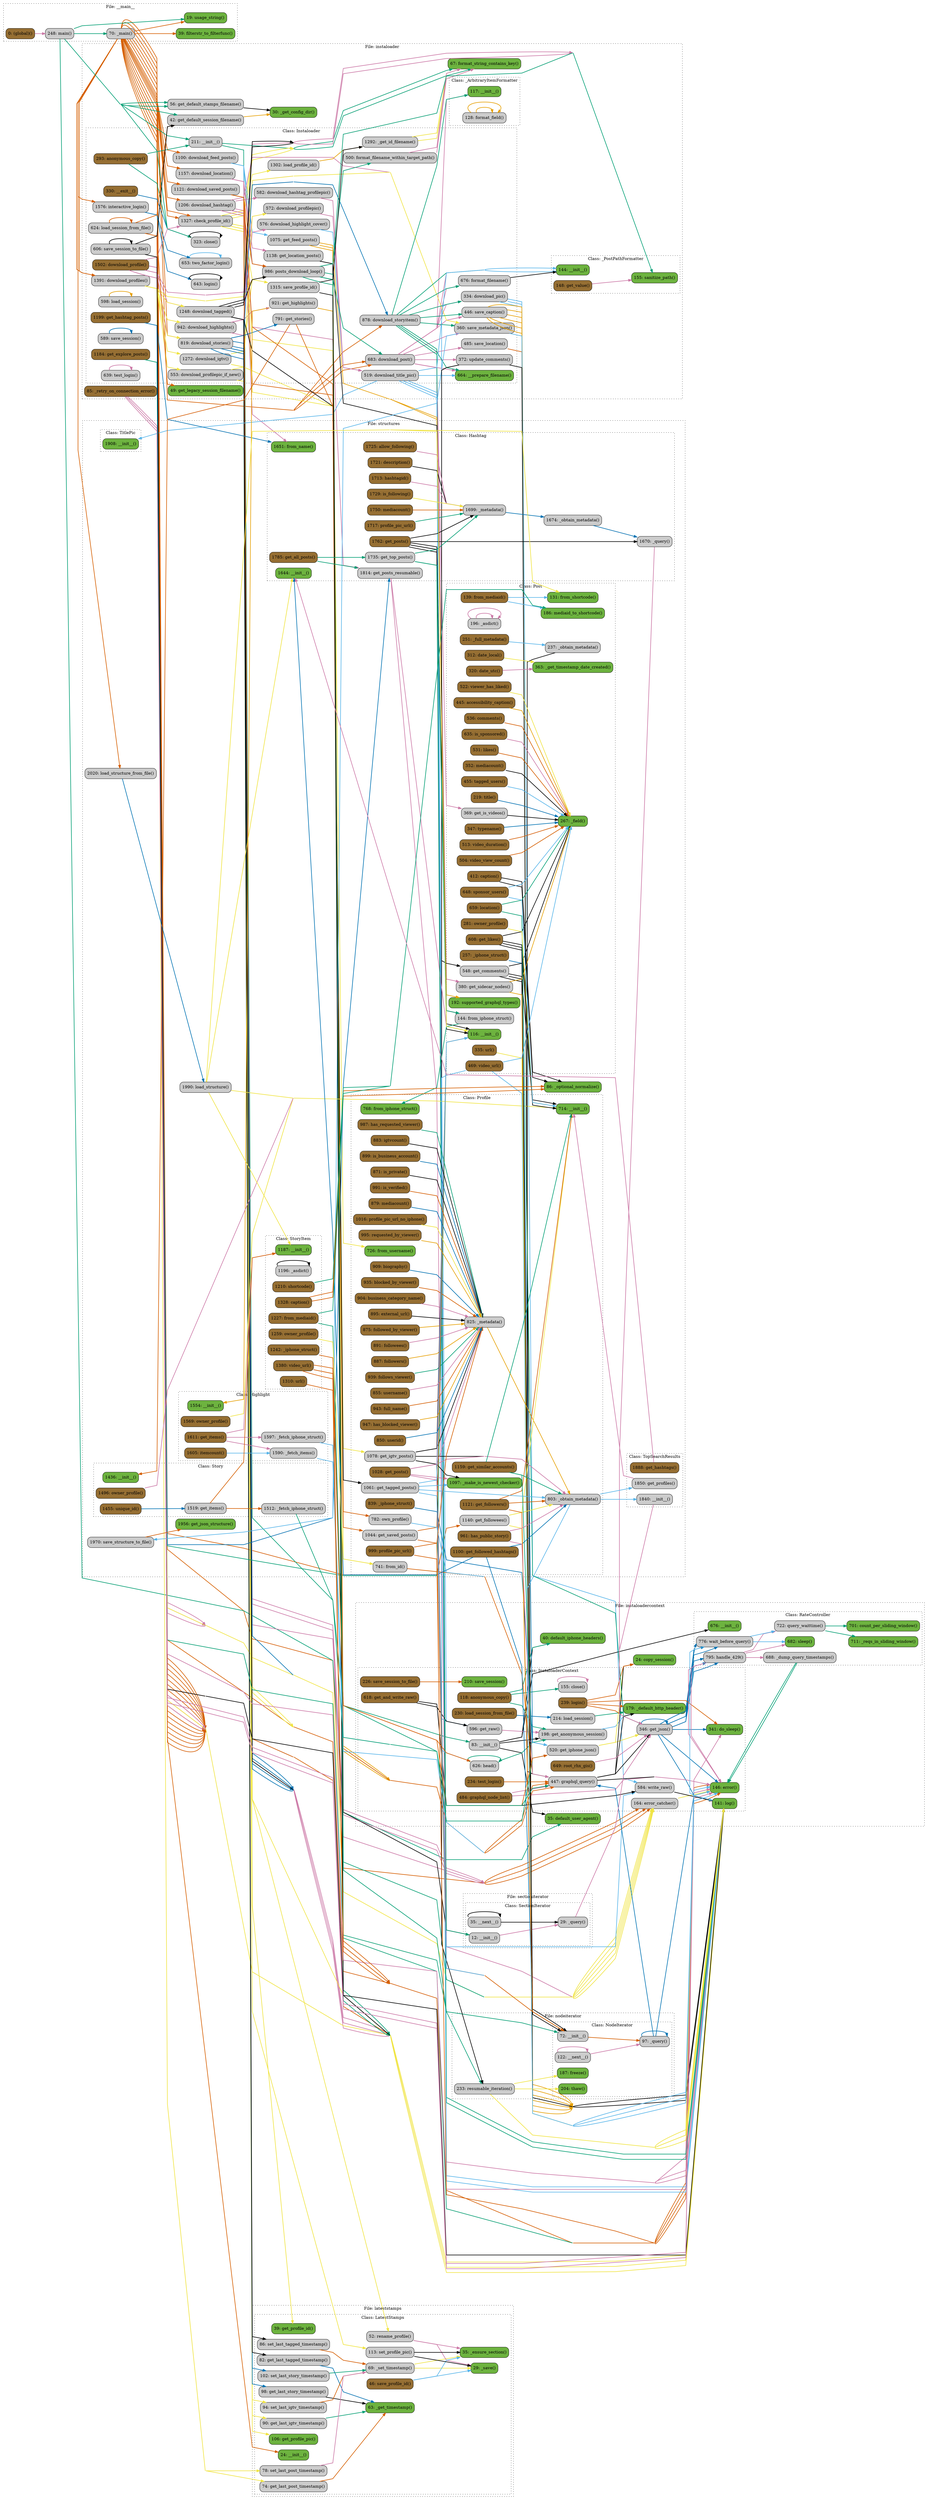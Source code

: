 digraph G {
concentrate=true;
splines="polyline";
rankdir="LR";
node_d231a4bf [label="0: (global)()" name="__main__::(global)" shape="rect" style="rounded,filled" fillcolor="#966F33" ];
node_03439aae [label="70: _main()" name="__main__::_main" shape="rect" style="rounded,filled" fillcolor="#cccccc" ];
node_cb2e2195 [label="39: filterstr_to_filterfunc()" name="__main__::filterstr_to_filterfunc" shape="rect" style="rounded,filled" fillcolor="#6db33f" ];
node_b3565cab [label="248: main()" name="__main__::main" shape="rect" style="rounded,filled" fillcolor="#cccccc" ];
node_43f83e77 [label="19: usage_string()" name="__main__::usage_string" shape="rect" style="rounded,filled" fillcolor="#6db33f" ];
node_db284d35 [label="330: __exit__()" name="instaloader::Instaloader.__exit__" shape="rect" style="rounded,filled" fillcolor="#966F33" ];
node_4d9da7fb [label="211: __init__()" name="instaloader::Instaloader.__init__" shape="rect" style="rounded,filled" fillcolor="#cccccc" ];
node_487eb35d [label="664: __prepare_filename()" name="instaloader::Instaloader.__prepare_filename" shape="rect" style="rounded,filled" fillcolor="#6db33f" ];
node_a1fb3ec4 [label="1292: _get_id_filename()" name="instaloader::Instaloader._get_id_filename" shape="rect" style="rounded,filled" fillcolor="#cccccc" ];
node_c987d44b [label="293: anonymous_copy()" name="instaloader::Instaloader.anonymous_copy" shape="rect" style="rounded,filled" fillcolor="#966F33" ];
node_e17f99ac [label="1327: check_profile_id()" name="instaloader::Instaloader.check_profile_id" shape="rect" style="rounded,filled" fillcolor="#cccccc" ];
node_b45b16f0 [label="323: close()" name="instaloader::Instaloader.close" shape="rect" style="rounded,filled" fillcolor="#cccccc" ];
node_2a3051c2 [label="1100: download_feed_posts()" name="instaloader::Instaloader.download_feed_posts" shape="rect" style="rounded,filled" fillcolor="#cccccc" ];
node_43903cef [label="1206: download_hashtag()" name="instaloader::Instaloader.download_hashtag" shape="rect" style="rounded,filled" fillcolor="#cccccc" ];
node_8d0d08ef [label="582: download_hashtag_profilepic()" name="instaloader::Instaloader.download_hashtag_profilepic" shape="rect" style="rounded,filled" fillcolor="#cccccc" ];
node_2c9656ca [label="576: download_highlight_cover()" name="instaloader::Instaloader.download_highlight_cover" shape="rect" style="rounded,filled" fillcolor="#cccccc" ];
node_f9749a97 [label="942: download_highlights()" name="instaloader::Instaloader.download_highlights" shape="rect" style="rounded,filled" fillcolor="#cccccc" ];
node_0741cfdc [label="1272: download_igtv()" name="instaloader::Instaloader.download_igtv" shape="rect" style="rounded,filled" fillcolor="#cccccc" ];
node_e6d069af [label="1157: download_location()" name="instaloader::Instaloader.download_location" shape="rect" style="rounded,filled" fillcolor="#cccccc" ];
node_429473c2 [label="334: download_pic()" name="instaloader::Instaloader.download_pic" shape="rect" style="rounded,filled" fillcolor="#cccccc" ];
node_4b720bc7 [label="683: download_post()" name="instaloader::Instaloader.download_post" shape="rect" style="rounded,filled" fillcolor="#cccccc" ];
node_b8da296f [label="1502: download_profile()" name="instaloader::Instaloader.download_profile" shape="rect" style="rounded,filled" fillcolor="#966F33" ];
node_4e429b77 [label="572: download_profilepic()" name="instaloader::Instaloader.download_profilepic" shape="rect" style="rounded,filled" fillcolor="#cccccc" ];
node_0b45fca4 [label="553: download_profilepic_if_new()" name="instaloader::Instaloader.download_profilepic_if_new" shape="rect" style="rounded,filled" fillcolor="#cccccc" ];
node_3f07a0e4 [label="1391: download_profiles()" name="instaloader::Instaloader.download_profiles" shape="rect" style="rounded,filled" fillcolor="#cccccc" ];
node_98da3ebe [label="1121: download_saved_posts()" name="instaloader::Instaloader.download_saved_posts" shape="rect" style="rounded,filled" fillcolor="#cccccc" ];
node_c5d136dd [label="819: download_stories()" name="instaloader::Instaloader.download_stories" shape="rect" style="rounded,filled" fillcolor="#cccccc" ];
node_a11ec25b [label="878: download_storyitem()" name="instaloader::Instaloader.download_storyitem" shape="rect" style="rounded,filled" fillcolor="#cccccc" ];
node_495c2410 [label="1248: download_tagged()" name="instaloader::Instaloader.download_tagged" shape="rect" style="rounded,filled" fillcolor="#cccccc" ];
node_da6a144a [label="519: download_title_pic()" name="instaloader::Instaloader.download_title_pic" shape="rect" style="rounded,filled" fillcolor="#cccccc" ];
node_0c6dca38 [label="676: format_filename()" name="instaloader::Instaloader.format_filename" shape="rect" style="rounded,filled" fillcolor="#cccccc" ];
node_e5346aa7 [label="500: format_filename_within_target_path()" name="instaloader::Instaloader.format_filename_within_target_path" shape="rect" style="rounded,filled" fillcolor="#cccccc" ];
node_600d1f13 [label="1184: get_explore_posts()" name="instaloader::Instaloader.get_explore_posts" shape="rect" style="rounded,filled" fillcolor="#966F33" ];
node_e70dce81 [label="1075: get_feed_posts()" name="instaloader::Instaloader.get_feed_posts" shape="rect" style="rounded,filled" fillcolor="#cccccc" ];
node_aa61d54d [label="1199: get_hashtag_posts()" name="instaloader::Instaloader.get_hashtag_posts" shape="rect" style="rounded,filled" fillcolor="#966F33" ];
node_877eead1 [label="921: get_highlights()" name="instaloader::Instaloader.get_highlights" shape="rect" style="rounded,filled" fillcolor="#cccccc" ];
node_22cb5ca8 [label="1138: get_location_posts()" name="instaloader::Instaloader.get_location_posts" shape="rect" style="rounded,filled" fillcolor="#cccccc" ];
node_68c286d6 [label="791: get_stories()" name="instaloader::Instaloader.get_stories" shape="rect" style="rounded,filled" fillcolor="#cccccc" ];
node_05c3f2f5 [label="1576: interactive_login()" name="instaloader::Instaloader.interactive_login" shape="rect" style="rounded,filled" fillcolor="#cccccc" ];
node_fd97f1c1 [label="1302: load_profile_id()" name="instaloader::Instaloader.load_profile_id" shape="rect" style="rounded,filled" fillcolor="#cccccc" ];
node_bf91adc9 [label="598: load_session()" name="instaloader::Instaloader.load_session" shape="rect" style="rounded,filled" fillcolor="#cccccc" ];
node_d161c07e [label="624: load_session_from_file()" name="instaloader::Instaloader.load_session_from_file" shape="rect" style="rounded,filled" fillcolor="#cccccc" ];
node_f44fa090 [label="643: login()" name="instaloader::Instaloader.login" shape="rect" style="rounded,filled" fillcolor="#cccccc" ];
node_62c6fb2b [label="986: posts_download_loop()" name="instaloader::Instaloader.posts_download_loop" shape="rect" style="rounded,filled" fillcolor="#cccccc" ];
node_20542f41 [label="446: save_caption()" name="instaloader::Instaloader.save_caption" shape="rect" style="rounded,filled" fillcolor="#cccccc" ];
node_1155610e [label="485: save_location()" name="instaloader::Instaloader.save_location" shape="rect" style="rounded,filled" fillcolor="#cccccc" ];
node_9ab7bc02 [label="360: save_metadata_json()" name="instaloader::Instaloader.save_metadata_json" shape="rect" style="rounded,filled" fillcolor="#cccccc" ];
node_d33b5190 [label="1315: save_profile_id()" name="instaloader::Instaloader.save_profile_id" shape="rect" style="rounded,filled" fillcolor="#cccccc" ];
node_f477a1bd [label="589: save_session()" name="instaloader::Instaloader.save_session" shape="rect" style="rounded,filled" fillcolor="#cccccc" ];
node_76de2d70 [label="606: save_session_to_file()" name="instaloader::Instaloader.save_session_to_file" shape="rect" style="rounded,filled" fillcolor="#cccccc" ];
node_fae8668f [label="639: test_login()" name="instaloader::Instaloader.test_login" shape="rect" style="rounded,filled" fillcolor="#cccccc" ];
node_06098c42 [label="653: two_factor_login()" name="instaloader::Instaloader.two_factor_login" shape="rect" style="rounded,filled" fillcolor="#cccccc" ];
node_51ccb120 [label="372: update_comments()" name="instaloader::Instaloader.update_comments" shape="rect" style="rounded,filled" fillcolor="#cccccc" ];
node_0ce7daa4 [label="117: __init__()" name="instaloader::_ArbitraryItemFormatter.__init__" shape="rect" style="rounded,filled" fillcolor="#6db33f" ];
node_d4b936a9 [label="128: format_field()" name="instaloader::_ArbitraryItemFormatter.format_field" shape="rect" style="rounded,filled" fillcolor="#cccccc" ];
node_d8de356f [label="144: __init__()" name="instaloader::_PostPathFormatter.__init__" shape="rect" style="rounded,filled" fillcolor="#6db33f" ];
node_e65d5cff [label="148: get_value()" name="instaloader::_PostPathFormatter.get_value" shape="rect" style="rounded,filled" fillcolor="#966F33" ];
node_912a5bfb [label="155: sanitize_path()" name="instaloader::_PostPathFormatter.sanitize_path" shape="rect" style="rounded,filled" fillcolor="#6db33f" ];
node_d20e0f83 [label="30: _get_config_dir()" name="instaloader::_get_config_dir" shape="rect" style="rounded,filled" fillcolor="#6db33f" ];
node_973a2557 [label="85: _retry_on_connection_error()" name="instaloader::_retry_on_connection_error" shape="rect" style="rounded,filled" fillcolor="#966F33" ];
node_1c91792d [label="67: format_string_contains_key()" name="instaloader::format_string_contains_key" shape="rect" style="rounded,filled" fillcolor="#6db33f" ];
node_ee8556d1 [label="42: get_default_session_filename()" name="instaloader::get_default_session_filename" shape="rect" style="rounded,filled" fillcolor="#cccccc" ];
node_fb7bf3d0 [label="56: get_default_stamps_filename()" name="instaloader::get_default_stamps_filename" shape="rect" style="rounded,filled" fillcolor="#cccccc" ];
node_618e5e01 [label="49: get_legacy_session_filename()" name="instaloader::get_legacy_session_filename" shape="rect" style="rounded,filled" fillcolor="#6db33f" ];
node_5aad0fc0 [label="83: __init__()" name="instaloadercontext::InstaloaderContext.__init__" shape="rect" style="rounded,filled" fillcolor="#cccccc" ];
node_9a25ce64 [label="179: _default_http_header()" name="instaloadercontext::InstaloaderContext._default_http_header" shape="rect" style="rounded,filled" fillcolor="#6db33f" ];
node_c23dcd03 [label="118: anonymous_copy()" name="instaloadercontext::InstaloaderContext.anonymous_copy" shape="rect" style="rounded,filled" fillcolor="#966F33" ];
node_dc59766f [label="155: close()" name="instaloadercontext::InstaloaderContext.close" shape="rect" style="rounded,filled" fillcolor="#cccccc" ];
node_14c758ba [label="341: do_sleep()" name="instaloadercontext::InstaloaderContext.do_sleep" shape="rect" style="rounded,filled" fillcolor="#6db33f" ];
node_446c5ac4 [label="146: error()" name="instaloadercontext::InstaloaderContext.error" shape="rect" style="rounded,filled" fillcolor="#6db33f" ];
node_e5e47efc [label="164: error_catcher()" name="instaloadercontext::InstaloaderContext.error_catcher" shape="rect" style="rounded,filled" fillcolor="#cccccc" ];
node_9175aca8 [label="618: get_and_write_raw()" name="instaloadercontext::InstaloaderContext.get_and_write_raw" shape="rect" style="rounded,filled" fillcolor="#966F33" ];
node_1ebd3b1a [label="198: get_anonymous_session()" name="instaloadercontext::InstaloaderContext.get_anonymous_session" shape="rect" style="rounded,filled" fillcolor="#cccccc" ];
node_162989b4 [label="520: get_iphone_json()" name="instaloadercontext::InstaloaderContext.get_iphone_json" shape="rect" style="rounded,filled" fillcolor="#cccccc" ];
node_aa2c495d [label="346: get_json()" name="instaloadercontext::InstaloaderContext.get_json" shape="rect" style="rounded,filled" fillcolor="#cccccc" ];
node_003319c7 [label="596: get_raw()" name="instaloadercontext::InstaloaderContext.get_raw" shape="rect" style="rounded,filled" fillcolor="#cccccc" ];
node_607aa53f [label="484: graphql_node_list()" name="instaloadercontext::InstaloaderContext.graphql_node_list" shape="rect" style="rounded,filled" fillcolor="#966F33" ];
node_1c1071f0 [label="447: graphql_query()" name="instaloadercontext::InstaloaderContext.graphql_query" shape="rect" style="rounded,filled" fillcolor="#cccccc" ];
node_2f6a930b [label="626: head()" name="instaloadercontext::InstaloaderContext.head" shape="rect" style="rounded,filled" fillcolor="#cccccc" ];
node_f08aabcb [label="214: load_session()" name="instaloadercontext::InstaloaderContext.load_session" shape="rect" style="rounded,filled" fillcolor="#cccccc" ];
node_72146035 [label="230: load_session_from_file()" name="instaloadercontext::InstaloaderContext.load_session_from_file" shape="rect" style="rounded,filled" fillcolor="#966F33" ];
node_51302518 [label="141: log()" name="instaloadercontext::InstaloaderContext.log" shape="rect" style="rounded,filled" fillcolor="#6db33f" ];
node_2ba98326 [label="239: login()" name="instaloadercontext::InstaloaderContext.login" shape="rect" style="rounded,filled" fillcolor="#966F33" ];
node_a5fc5007 [label="649: root_rhx_gis()" name="instaloadercontext::InstaloaderContext.root_rhx_gis" shape="rect" style="rounded,filled" fillcolor="#966F33" ];
node_36522ff3 [label="210: save_session()" name="instaloadercontext::InstaloaderContext.save_session" shape="rect" style="rounded,filled" fillcolor="#6db33f" ];
node_6480b556 [label="226: save_session_to_file()" name="instaloadercontext::InstaloaderContext.save_session_to_file" shape="rect" style="rounded,filled" fillcolor="#966F33" ];
node_2bdc231e [label="234: test_login()" name="instaloadercontext::InstaloaderContext.test_login" shape="rect" style="rounded,filled" fillcolor="#966F33" ];
node_f42094c0 [label="584: write_raw()" name="instaloadercontext::InstaloaderContext.write_raw" shape="rect" style="rounded,filled" fillcolor="#cccccc" ];
node_0bd0861a [label="676: __init__()" name="instaloadercontext::RateController.__init__" shape="rect" style="rounded,filled" fillcolor="#6db33f" ];
node_12cff96b [label="688: _dump_query_timestamps()" name="instaloadercontext::RateController._dump_query_timestamps" shape="rect" style="rounded,filled" fillcolor="#cccccc" ];
node_80ddc9b0 [label="711: _reqs_in_sliding_window()" name="instaloadercontext::RateController._reqs_in_sliding_window" shape="rect" style="rounded,filled" fillcolor="#6db33f" ];
node_4e634090 [label="701: count_per_sliding_window()" name="instaloadercontext::RateController.count_per_sliding_window" shape="rect" style="rounded,filled" fillcolor="#6db33f" ];
node_062c18cf [label="795: handle_429()" name="instaloadercontext::RateController.handle_429" shape="rect" style="rounded,filled" fillcolor="#cccccc" ];
node_fe5dfe1b [label="722: query_waittime()" name="instaloadercontext::RateController.query_waittime" shape="rect" style="rounded,filled" fillcolor="#cccccc" ];
node_ca54eb96 [label="682: sleep()" name="instaloadercontext::RateController.sleep" shape="rect" style="rounded,filled" fillcolor="#6db33f" ];
node_4cf8fd4a [label="776: wait_before_query()" name="instaloadercontext::RateController.wait_before_query" shape="rect" style="rounded,filled" fillcolor="#cccccc" ];
node_61326da7 [label="24: copy_session()" name="instaloadercontext::copy_session" shape="rect" style="rounded,filled" fillcolor="#6db33f" ];
node_024f0db0 [label="40: default_iphone_headers()" name="instaloadercontext::default_iphone_headers" shape="rect" style="rounded,filled" fillcolor="#6db33f" ];
node_c584017d [label="35: default_user_agent()" name="instaloadercontext::default_user_agent" shape="rect" style="rounded,filled" fillcolor="#6db33f" ];
node_fe65fdaf [label="24: __init__()" name="lateststamps::LatestStamps.__init__" shape="rect" style="rounded,filled" fillcolor="#6db33f" ];
node_e249de28 [label="35: _ensure_section()" name="lateststamps::LatestStamps._ensure_section" shape="rect" style="rounded,filled" fillcolor="#6db33f" ];
node_352dbd7f [label="63: _get_timestamp()" name="lateststamps::LatestStamps._get_timestamp" shape="rect" style="rounded,filled" fillcolor="#6db33f" ];
node_d677638e [label="29: _save()" name="lateststamps::LatestStamps._save" shape="rect" style="rounded,filled" fillcolor="#6db33f" ];
node_a159c6c4 [label="69: _set_timestamp()" name="lateststamps::LatestStamps._set_timestamp" shape="rect" style="rounded,filled" fillcolor="#cccccc" ];
node_6e190013 [label="90: get_last_igtv_timestamp()" name="lateststamps::LatestStamps.get_last_igtv_timestamp" shape="rect" style="rounded,filled" fillcolor="#cccccc" ];
node_1f52f586 [label="74: get_last_post_timestamp()" name="lateststamps::LatestStamps.get_last_post_timestamp" shape="rect" style="rounded,filled" fillcolor="#cccccc" ];
node_351731f8 [label="98: get_last_story_timestamp()" name="lateststamps::LatestStamps.get_last_story_timestamp" shape="rect" style="rounded,filled" fillcolor="#cccccc" ];
node_0616673d [label="82: get_last_tagged_timestamp()" name="lateststamps::LatestStamps.get_last_tagged_timestamp" shape="rect" style="rounded,filled" fillcolor="#cccccc" ];
node_1140a8aa [label="39: get_profile_id()" name="lateststamps::LatestStamps.get_profile_id" shape="rect" style="rounded,filled" fillcolor="#6db33f" ];
node_c01b7964 [label="106: get_profile_pic()" name="lateststamps::LatestStamps.get_profile_pic" shape="rect" style="rounded,filled" fillcolor="#6db33f" ];
node_1da6d337 [label="52: rename_profile()" name="lateststamps::LatestStamps.rename_profile" shape="rect" style="rounded,filled" fillcolor="#cccccc" ];
node_2db20ed2 [label="46: save_profile_id()" name="lateststamps::LatestStamps.save_profile_id" shape="rect" style="rounded,filled" fillcolor="#966F33" ];
node_6de34bbe [label="94: set_last_igtv_timestamp()" name="lateststamps::LatestStamps.set_last_igtv_timestamp" shape="rect" style="rounded,filled" fillcolor="#cccccc" ];
node_9bb0cbff [label="78: set_last_post_timestamp()" name="lateststamps::LatestStamps.set_last_post_timestamp" shape="rect" style="rounded,filled" fillcolor="#cccccc" ];
node_eed8f38b [label="102: set_last_story_timestamp()" name="lateststamps::LatestStamps.set_last_story_timestamp" shape="rect" style="rounded,filled" fillcolor="#cccccc" ];
node_15a9f466 [label="86: set_last_tagged_timestamp()" name="lateststamps::LatestStamps.set_last_tagged_timestamp" shape="rect" style="rounded,filled" fillcolor="#cccccc" ];
node_890beda0 [label="113: set_profile_pic()" name="lateststamps::LatestStamps.set_profile_pic" shape="rect" style="rounded,filled" fillcolor="#cccccc" ];
node_170de91e [label="72: __init__()" name="nodeiterator::NodeIterator.__init__" shape="rect" style="rounded,filled" fillcolor="#cccccc" ];
node_48b98e7f [label="122: __next__()" name="nodeiterator::NodeIterator.__next__" shape="rect" style="rounded,filled" fillcolor="#cccccc" ];
node_340a640d [label="97: _query()" name="nodeiterator::NodeIterator._query" shape="rect" style="rounded,filled" fillcolor="#cccccc" ];
node_0cb8d377 [label="187: freeze()" name="nodeiterator::NodeIterator.freeze" shape="rect" style="rounded,filled" fillcolor="#6db33f" ];
node_2f88c809 [label="204: thaw()" name="nodeiterator::NodeIterator.thaw" shape="rect" style="rounded,filled" fillcolor="#6db33f" ];
node_1db3a7d4 [label="233: resumable_iteration()" name="nodeiterator::resumable_iteration" shape="rect" style="rounded,filled" fillcolor="#cccccc" ];
node_fcfc3b8f [label="12: __init__()" name="sectioniterator::SectionIterator.__init__" shape="rect" style="rounded,filled" fillcolor="#cccccc" ];
node_4469e6b8 [label="35: __next__()" name="sectioniterator::SectionIterator.__next__" shape="rect" style="rounded,filled" fillcolor="#cccccc" ];
node_58d227df [label="29: _query()" name="sectioniterator::SectionIterator._query" shape="rect" style="rounded,filled" fillcolor="#cccccc" ];
node_b9e3d3fc [label="1644: __init__()" name="structures::Hashtag.__init__" shape="rect" style="rounded,filled" fillcolor="#6db33f" ];
node_bda33b75 [label="1699: _metadata()" name="structures::Hashtag._metadata" shape="rect" style="rounded,filled" fillcolor="#cccccc" ];
node_702728e5 [label="1674: _obtain_metadata()" name="structures::Hashtag._obtain_metadata" shape="rect" style="rounded,filled" fillcolor="#cccccc" ];
node_327a28d7 [label="1670: _query()" name="structures::Hashtag._query" shape="rect" style="rounded,filled" fillcolor="#cccccc" ];
node_16785957 [label="1725: allow_following()" name="structures::Hashtag.allow_following" shape="rect" style="rounded,filled" fillcolor="#966F33" ];
node_9c071008 [label="1721: description()" name="structures::Hashtag.description" shape="rect" style="rounded,filled" fillcolor="#966F33" ];
node_39beaec6 [label="1651: from_name()" name="structures::Hashtag.from_name" shape="rect" style="rounded,filled" fillcolor="#6db33f" ];
node_f8d178e3 [label="1785: get_all_posts()" name="structures::Hashtag.get_all_posts" shape="rect" style="rounded,filled" fillcolor="#966F33" ];
node_0aa16298 [label="1762: get_posts()" name="structures::Hashtag.get_posts" shape="rect" style="rounded,filled" fillcolor="#966F33" ];
node_3c74a827 [label="1814: get_posts_resumable()" name="structures::Hashtag.get_posts_resumable" shape="rect" style="rounded,filled" fillcolor="#cccccc" ];
node_8886b493 [label="1735: get_top_posts()" name="structures::Hashtag.get_top_posts" shape="rect" style="rounded,filled" fillcolor="#cccccc" ];
node_519703df [label="1713: hashtagid()" name="structures::Hashtag.hashtagid" shape="rect" style="rounded,filled" fillcolor="#966F33" ];
node_5716cf54 [label="1729: is_following()" name="structures::Hashtag.is_following" shape="rect" style="rounded,filled" fillcolor="#966F33" ];
node_58a22bae [label="1750: mediacount()" name="structures::Hashtag.mediacount" shape="rect" style="rounded,filled" fillcolor="#966F33" ];
node_e78d38db [label="1717: profile_pic_url()" name="structures::Hashtag.profile_pic_url" shape="rect" style="rounded,filled" fillcolor="#966F33" ];
node_ff835168 [label="1554: __init__()" name="structures::Highlight.__init__" shape="rect" style="rounded,filled" fillcolor="#6db33f" ];
node_5c7f2e9a [label="1597: _fetch_iphone_struct()" name="structures::Highlight._fetch_iphone_struct" shape="rect" style="rounded,filled" fillcolor="#cccccc" ];
node_e006d952 [label="1590: _fetch_items()" name="structures::Highlight._fetch_items" shape="rect" style="rounded,filled" fillcolor="#cccccc" ];
node_565ddd17 [label="1611: get_items()" name="structures::Highlight.get_items" shape="rect" style="rounded,filled" fillcolor="#966F33" ];
node_294b2c62 [label="1605: itemcount()" name="structures::Highlight.itemcount" shape="rect" style="rounded,filled" fillcolor="#966F33" ];
node_49263214 [label="1569: owner_profile()" name="structures::Highlight.owner_profile" shape="rect" style="rounded,filled" fillcolor="#966F33" ];
node_8dc93724 [label="116: __init__()" name="structures::Post.__init__" shape="rect" style="rounded,filled" fillcolor="#6db33f" ];
node_8e68317f [label="196: _asdict()" name="structures::Post._asdict" shape="rect" style="rounded,filled" fillcolor="#cccccc" ];
node_6aa28176 [label="267: _field()" name="structures::Post._field" shape="rect" style="rounded,filled" fillcolor="#6db33f" ];
node_1d2f4a32 [label="251: _full_metadata()" name="structures::Post._full_metadata" shape="rect" style="rounded,filled" fillcolor="#966F33" ];
node_ad98293c [label="363: _get_timestamp_date_created()" name="structures::Post._get_timestamp_date_created" shape="rect" style="rounded,filled" fillcolor="#6db33f" ];
node_86cd8ba5 [label="257: _iphone_struct()" name="structures::Post._iphone_struct" shape="rect" style="rounded,filled" fillcolor="#966F33" ];
node_082782c0 [label="237: _obtain_metadata()" name="structures::Post._obtain_metadata" shape="rect" style="rounded,filled" fillcolor="#cccccc" ];
node_55412bf9 [label="445: accessibility_caption()" name="structures::Post.accessibility_caption" shape="rect" style="rounded,filled" fillcolor="#966F33" ];
node_acf55110 [label="412: caption()" name="structures::Post.caption" shape="rect" style="rounded,filled" fillcolor="#966F33" ];
node_5b17edde [label="536: comments()" name="structures::Post.comments" shape="rect" style="rounded,filled" fillcolor="#966F33" ];
node_86e9fe14 [label="312: date_local()" name="structures::Post.date_local" shape="rect" style="rounded,filled" fillcolor="#966F33" ];
node_2861182f [label="320: date_utc()" name="structures::Post.date_utc" shape="rect" style="rounded,filled" fillcolor="#966F33" ];
node_514cc483 [label="144: from_iphone_struct()" name="structures::Post.from_iphone_struct" shape="rect" style="rounded,filled" fillcolor="#cccccc" ];
node_8ea69b72 [label="139: from_mediaid()" name="structures::Post.from_mediaid" shape="rect" style="rounded,filled" fillcolor="#966F33" ];
node_edfb713c [label="131: from_shortcode()" name="structures::Post.from_shortcode" shape="rect" style="rounded,filled" fillcolor="#6db33f" ];
node_bf1578f8 [label="548: get_comments()" name="structures::Post.get_comments" shape="rect" style="rounded,filled" fillcolor="#cccccc" ];
node_ffd64a88 [label="369: get_is_videos()" name="structures::Post.get_is_videos" shape="rect" style="rounded,filled" fillcolor="#cccccc" ];
node_dc2e0750 [label="608: get_likes()" name="structures::Post.get_likes" shape="rect" style="rounded,filled" fillcolor="#966F33" ];
node_b417b199 [label="380: get_sidecar_nodes()" name="structures::Post.get_sidecar_nodes" shape="rect" style="rounded,filled" fillcolor="#cccccc" ];
node_ff01324f [label="635: is_sponsored()" name="structures::Post.is_sponsored" shape="rect" style="rounded,filled" fillcolor="#966F33" ];
node_9870992e [label="531: likes()" name="structures::Post.likes" shape="rect" style="rounded,filled" fillcolor="#966F33" ];
node_477892f3 [label="659: location()" name="structures::Post.location" shape="rect" style="rounded,filled" fillcolor="#966F33" ];
node_9ec5bf78 [label="352: mediacount()" name="structures::Post.mediacount" shape="rect" style="rounded,filled" fillcolor="#966F33" ];
node_13f34513 [label="186: mediaid_to_shortcode()" name="structures::Post.mediaid_to_shortcode" shape="rect" style="rounded,filled" fillcolor="#6db33f" ];
node_8f62d3dc [label="281: owner_profile()" name="structures::Post.owner_profile" shape="rect" style="rounded,filled" fillcolor="#966F33" ];
node_9ac2f71a [label="648: sponsor_users()" name="structures::Post.sponsor_users" shape="rect" style="rounded,filled" fillcolor="#966F33" ];
node_11c22549 [label="192: supported_graphql_types()" name="structures::Post.supported_graphql_types" shape="rect" style="rounded,filled" fillcolor="#6db33f" ];
node_d2f2d9a2 [label="455: tagged_users()" name="structures::Post.tagged_users" shape="rect" style="rounded,filled" fillcolor="#966F33" ];
node_847919bd [label="219: title()" name="structures::Post.title" shape="rect" style="rounded,filled" fillcolor="#966F33" ];
node_17d9e185 [label="347: typename()" name="structures::Post.typename" shape="rect" style="rounded,filled" fillcolor="#966F33" ];
node_6425e47c [label="335: url()" name="structures::Post.url" shape="rect" style="rounded,filled" fillcolor="#966F33" ];
node_ce53400e [label="513: video_duration()" name="structures::Post.video_duration" shape="rect" style="rounded,filled" fillcolor="#966F33" ];
node_3646053a [label="469: video_url()" name="structures::Post.video_url" shape="rect" style="rounded,filled" fillcolor="#966F33" ];
node_fdfad726 [label="504: video_view_count()" name="structures::Post.video_view_count" shape="rect" style="rounded,filled" fillcolor="#966F33" ];
node_54fb8244 [label="522: viewer_has_liked()" name="structures::Post.viewer_has_liked" shape="rect" style="rounded,filled" fillcolor="#966F33" ];
node_ed810b96 [label="714: __init__()" name="structures::Profile.__init__" shape="rect" style="rounded,filled" fillcolor="#6db33f" ];
node_6a14f635 [label="839: _iphone_struct()" name="structures::Profile._iphone_struct" shape="rect" style="rounded,filled" fillcolor="#966F33" ];
node_29d173d0 [label="1097: _make_is_newest_checker()" name="structures::Profile._make_is_newest_checker" shape="rect" style="rounded,filled" fillcolor="#6db33f" ];
node_7f05be71 [label="825: _metadata()" name="structures::Profile._metadata" shape="rect" style="rounded,filled" fillcolor="#cccccc" ];
node_5647553a [label="803: _obtain_metadata()" name="structures::Profile._obtain_metadata" shape="rect" style="rounded,filled" fillcolor="#cccccc" ];
node_267ced15 [label="909: biography()" name="structures::Profile.biography" shape="rect" style="rounded,filled" fillcolor="#966F33" ];
node_c21f8526 [label="935: blocked_by_viewer()" name="structures::Profile.blocked_by_viewer" shape="rect" style="rounded,filled" fillcolor="#966F33" ];
node_a541f7e7 [label="904: business_category_name()" name="structures::Profile.business_category_name" shape="rect" style="rounded,filled" fillcolor="#966F33" ];
node_2e9d5bf8 [label="895: external_url()" name="structures::Profile.external_url" shape="rect" style="rounded,filled" fillcolor="#966F33" ];
node_c2758529 [label="875: followed_by_viewer()" name="structures::Profile.followed_by_viewer" shape="rect" style="rounded,filled" fillcolor="#966F33" ];
node_acf66f17 [label="891: followees()" name="structures::Profile.followees" shape="rect" style="rounded,filled" fillcolor="#966F33" ];
node_ab31ded1 [label="887: followers()" name="structures::Profile.followers" shape="rect" style="rounded,filled" fillcolor="#966F33" ];
node_1e0ef5eb [label="939: follows_viewer()" name="structures::Profile.follows_viewer" shape="rect" style="rounded,filled" fillcolor="#966F33" ];
node_2d71a74e [label="741: from_id()" name="structures::Profile.from_id" shape="rect" style="rounded,filled" fillcolor="#cccccc" ];
node_2282fce4 [label="768: from_iphone_struct()" name="structures::Profile.from_iphone_struct" shape="rect" style="rounded,filled" fillcolor="#6db33f" ];
node_07764d17 [label="726: from_username()" name="structures::Profile.from_username" shape="rect" style="rounded,filled" fillcolor="#6db33f" ];
node_61ed8666 [label="943: full_name()" name="structures::Profile.full_name" shape="rect" style="rounded,filled" fillcolor="#966F33" ];
node_d5c09dbd [label="1100: get_followed_hashtags()" name="structures::Profile.get_followed_hashtags" shape="rect" style="rounded,filled" fillcolor="#966F33" ];
node_6c4c518c [label="1140: get_followees()" name="structures::Profile.get_followees" shape="rect" style="rounded,filled" fillcolor="#cccccc" ];
node_15b7e04e [label="1121: get_followers()" name="structures::Profile.get_followers" shape="rect" style="rounded,filled" fillcolor="#966F33" ];
node_ae9fef98 [label="1078: get_igtv_posts()" name="structures::Profile.get_igtv_posts" shape="rect" style="rounded,filled" fillcolor="#cccccc" ];
node_9a248f0f [label="1028: get_posts()" name="structures::Profile.get_posts" shape="rect" style="rounded,filled" fillcolor="#966F33" ];
node_4f53c53e [label="1044: get_saved_posts()" name="structures::Profile.get_saved_posts" shape="rect" style="rounded,filled" fillcolor="#cccccc" ];
node_0e46976b [label="1159: get_similar_accounts()" name="structures::Profile.get_similar_accounts" shape="rect" style="rounded,filled" fillcolor="#966F33" ];
node_446b24c2 [label="1061: get_tagged_posts()" name="structures::Profile.get_tagged_posts" shape="rect" style="rounded,filled" fillcolor="#cccccc" ];
node_1ba6afe9 [label="947: has_blocked_viewer()" name="structures::Profile.has_blocked_viewer" shape="rect" style="rounded,filled" fillcolor="#966F33" ];
node_26950d57 [label="961: has_public_story()" name="structures::Profile.has_public_story" shape="rect" style="rounded,filled" fillcolor="#966F33" ];
node_2e11c8a3 [label="987: has_requested_viewer()" name="structures::Profile.has_requested_viewer" shape="rect" style="rounded,filled" fillcolor="#966F33" ];
node_8071b370 [label="883: igtvcount()" name="structures::Profile.igtvcount" shape="rect" style="rounded,filled" fillcolor="#966F33" ];
node_73111645 [label="899: is_business_account()" name="structures::Profile.is_business_account" shape="rect" style="rounded,filled" fillcolor="#966F33" ];
node_22b2ce18 [label="871: is_private()" name="structures::Profile.is_private" shape="rect" style="rounded,filled" fillcolor="#966F33" ];
node_d84dfbd6 [label="991: is_verified()" name="structures::Profile.is_verified" shape="rect" style="rounded,filled" fillcolor="#966F33" ];
node_e8ec384d [label="879: mediacount()" name="structures::Profile.mediacount" shape="rect" style="rounded,filled" fillcolor="#966F33" ];
node_d74e3e62 [label="782: own_profile()" name="structures::Profile.own_profile" shape="rect" style="rounded,filled" fillcolor="#cccccc" ];
node_86c2e73e [label="999: profile_pic_url()" name="structures::Profile.profile_pic_url" shape="rect" style="rounded,filled" fillcolor="#966F33" ];
node_7addb874 [label="1016: profile_pic_url_no_iphone()" name="structures::Profile.profile_pic_url_no_iphone" shape="rect" style="rounded,filled" fillcolor="#966F33" ];
node_cedfed41 [label="995: requested_by_viewer()" name="structures::Profile.requested_by_viewer" shape="rect" style="rounded,filled" fillcolor="#966F33" ];
node_f0aeea25 [label="850: userid()" name="structures::Profile.userid" shape="rect" style="rounded,filled" fillcolor="#966F33" ];
node_e2cb2def [label="855: username()" name="structures::Profile.username" shape="rect" style="rounded,filled" fillcolor="#966F33" ];
node_76bc14d5 [label="1436: __init__()" name="structures::Story.__init__" shape="rect" style="rounded,filled" fillcolor="#6db33f" ];
node_473bf043 [label="1512: _fetch_iphone_struct()" name="structures::Story._fetch_iphone_struct" shape="rect" style="rounded,filled" fillcolor="#cccccc" ];
node_fe76e6c6 [label="1519: get_items()" name="structures::Story.get_items" shape="rect" style="rounded,filled" fillcolor="#cccccc" ];
node_da7270d7 [label="1496: owner_profile()" name="structures::Story.owner_profile" shape="rect" style="rounded,filled" fillcolor="#966F33" ];
node_93730f75 [label="1455: unique_id()" name="structures::Story.unique_id" shape="rect" style="rounded,filled" fillcolor="#966F33" ];
node_78144ec6 [label="1187: __init__()" name="structures::StoryItem.__init__" shape="rect" style="rounded,filled" fillcolor="#6db33f" ];
node_327e3ba0 [label="1196: _asdict()" name="structures::StoryItem._asdict" shape="rect" style="rounded,filled" fillcolor="#cccccc" ];
node_5ad941f6 [label="1242: _iphone_struct()" name="structures::StoryItem._iphone_struct" shape="rect" style="rounded,filled" fillcolor="#966F33" ];
node_482d7196 [label="1328: caption()" name="structures::StoryItem.caption" shape="rect" style="rounded,filled" fillcolor="#966F33" ];
node_31579a2b [label="1227: from_mediaid()" name="structures::StoryItem.from_mediaid" shape="rect" style="rounded,filled" fillcolor="#966F33" ];
node_a0189c6c [label="1259: owner_profile()" name="structures::StoryItem.owner_profile" shape="rect" style="rounded,filled" fillcolor="#966F33" ];
node_d3bf70d3 [label="1210: shortcode()" name="structures::StoryItem.shortcode" shape="rect" style="rounded,filled" fillcolor="#966F33" ];
node_bffafb16 [label="1310: url()" name="structures::StoryItem.url" shape="rect" style="rounded,filled" fillcolor="#966F33" ];
node_ac5cd19e [label="1380: video_url()" name="structures::StoryItem.video_url" shape="rect" style="rounded,filled" fillcolor="#966F33" ];
node_0a530af2 [label="1908: __init__()" name="structures::TitlePic.__init__" shape="rect" style="rounded,filled" fillcolor="#6db33f" ];
node_bf0b84e7 [label="1840: __init__()" name="structures::TopSearchResults.__init__" shape="rect" style="rounded,filled" fillcolor="#cccccc" ];
node_04abf8d7 [label="1888: get_hashtags()" name="structures::TopSearchResults.get_hashtags" shape="rect" style="rounded,filled" fillcolor="#966F33" ];
node_6cd49567 [label="1850: get_profiles()" name="structures::TopSearchResults.get_profiles" shape="rect" style="rounded,filled" fillcolor="#cccccc" ];
node_5628e617 [label="86: _optional_normalize()" name="structures::_optional_normalize" shape="rect" style="rounded,filled" fillcolor="#6db33f" ];
node_33e8c011 [label="1956: get_json_structure()" name="structures::get_json_structure" shape="rect" style="rounded,filled" fillcolor="#6db33f" ];
node_e946460c [label="1990: load_structure()" name="structures::load_structure" shape="rect" style="rounded,filled" fillcolor="#cccccc" ];
node_a1e9b89d [label="2020: load_structure_from_file()" name="structures::load_structure_from_file" shape="rect" style="rounded,filled" fillcolor="#cccccc" ];
node_a7e3e0ee [label="1970: save_structure_to_file()" name="structures::save_structure_to_file" shape="rect" style="rounded,filled" fillcolor="#cccccc" ];
node_d231a4bf -> node_b3565cab [color="#CC79A7" penwidth="2"];
node_03439aae -> node_cb2e2195 [color="#D55E00" penwidth="2"];
node_03439aae -> node_cb2e2195 [color="#D55E00" penwidth="2"];
node_03439aae -> node_43f83e77 [color="#D55E00" penwidth="2"];
node_03439aae -> node_e17f99ac [color="#D55E00" penwidth="2"];
node_03439aae -> node_e17f99ac [color="#D55E00" penwidth="2"];
node_03439aae -> node_2a3051c2 [color="#D55E00" penwidth="2"];
node_03439aae -> node_43903cef [color="#D55E00" penwidth="2"];
node_03439aae -> node_e6d069af [color="#D55E00" penwidth="2"];
node_03439aae -> node_4b720bc7 [color="#D55E00" penwidth="2"];
node_03439aae -> node_4b720bc7 [color="#D55E00" penwidth="2"];
node_03439aae -> node_3f07a0e4 [color="#D55E00" penwidth="2"];
node_03439aae -> node_3f07a0e4 [color="#D55E00" penwidth="2"];
node_03439aae -> node_98da3ebe [color="#D55E00" penwidth="2"];
node_03439aae -> node_c5d136dd [color="#D55E00" penwidth="2"];
node_03439aae -> node_a11ec25b [color="#D55E00" penwidth="2"];
node_03439aae -> node_05c3f2f5 [color="#D55E00" penwidth="2"];
node_03439aae -> node_446c5ac4 [color="#D55E00" penwidth="2"];
node_03439aae -> node_446c5ac4 [color="#D55E00" penwidth="2"];
node_03439aae -> node_446c5ac4 [color="#D55E00" penwidth="2"];
node_03439aae -> node_446c5ac4 [color="#D55E00" penwidth="2"];
node_03439aae -> node_e5e47efc [color="#D55E00" penwidth="2"];
node_03439aae -> node_e5e47efc [color="#D55E00" penwidth="2"];
node_03439aae -> node_e5e47efc [color="#D55E00" penwidth="2"];
node_03439aae -> node_51302518 [color="#D55E00" penwidth="2"];
node_03439aae -> node_51302518 [color="#D55E00" penwidth="2"];
node_03439aae -> node_51302518 [color="#D55E00" penwidth="2"];
node_03439aae -> node_51302518 [color="#D55E00" penwidth="2"];
node_03439aae -> node_51302518 [color="#D55E00" penwidth="2"];
node_03439aae -> node_51302518 [color="#D55E00" penwidth="2"];
node_03439aae -> node_51302518 [color="#D55E00" penwidth="2"];
node_03439aae -> node_51302518 [color="#D55E00" penwidth="2"];
node_03439aae -> node_51302518 [color="#D55E00" penwidth="2"];
node_03439aae -> node_51302518 [color="#D55E00" penwidth="2"];
node_03439aae -> node_51302518 [color="#D55E00" penwidth="2"];
node_03439aae -> node_51302518 [color="#D55E00" penwidth="2"];
node_03439aae -> node_51302518 [color="#D55E00" penwidth="2"];
node_03439aae -> node_51302518 [color="#D55E00" penwidth="2"];
node_03439aae -> node_51302518 [color="#D55E00" penwidth="2"];
node_03439aae -> node_51302518 [color="#D55E00" penwidth="2"];
node_03439aae -> node_51302518 [color="#D55E00" penwidth="2"];
node_03439aae -> node_fe65fdaf [color="#D55E00" penwidth="2"];
node_03439aae -> node_6c4c518c [color="#D55E00" penwidth="2"];
node_03439aae -> node_a1e9b89d [color="#D55E00" penwidth="2"];
node_b3565cab -> node_03439aae [color="#009E73" penwidth="2"];
node_b3565cab -> node_43f83e77 [color="#009E73" penwidth="2"];
node_b3565cab -> node_4d9da7fb [color="#009E73" penwidth="2"];
node_b3565cab -> node_b45b16f0 [color="#009E73" penwidth="2"];
node_b3565cab -> node_ee8556d1 [color="#009E73" penwidth="2"];
node_b3565cab -> node_fb7bf3d0 [color="#009E73" penwidth="2"];
node_b3565cab -> node_fb7bf3d0 [color="#009E73" penwidth="2"];
node_b3565cab -> node_c584017d [color="#009E73" penwidth="2"];
node_db284d35 -> node_b45b16f0 [color="#0072B2" penwidth="2"];
node_4d9da7fb -> node_1c91792d [color="#009E73" penwidth="2"];
node_4d9da7fb -> node_1c91792d [color="#009E73" penwidth="2"];
node_4d9da7fb -> node_5aad0fc0 [color="#009E73" penwidth="2"];
node_a1fb3ec4 -> node_1c91792d [color="#F0E442" penwidth="2"];
node_a1fb3ec4 -> node_1c91792d [color="#F0E442" penwidth="2"];
node_c987d44b -> node_4d9da7fb [color="#009E73" penwidth="2"];
node_c987d44b -> node_b45b16f0 [color="#009E73" penwidth="2"];
node_e17f99ac -> node_fd97f1c1 [color="#F0E442" penwidth="2"];
node_e17f99ac -> node_d33b5190 [color="#F0E442" penwidth="2"];
node_e17f99ac -> node_1c91792d [color="#F0E442" penwidth="2"];
node_e17f99ac -> node_1c91792d [color="#F0E442" penwidth="2"];
node_e17f99ac -> node_446c5ac4 [color="#F0E442" penwidth="2"];
node_e17f99ac -> node_446c5ac4 [color="#F0E442" penwidth="2"];
node_e17f99ac -> node_51302518 [color="#F0E442" penwidth="2"];
node_e17f99ac -> node_51302518 [color="#F0E442" penwidth="2"];
node_e17f99ac -> node_1140a8aa [color="#F0E442" penwidth="2"];
node_e17f99ac -> node_1da6d337 [color="#F0E442" penwidth="2"];
node_e17f99ac -> node_2d71a74e [color="#F0E442" penwidth="2"];
node_e17f99ac -> node_07764d17 [color="#F0E442" penwidth="2"];
node_b45b16f0 -> node_b45b16f0 [color="#000000" penwidth="2"];
node_2a3051c2 -> node_e70dce81 [color="#56B4E9" penwidth="2"];
node_2a3051c2 -> node_62c6fb2b [color="#56B4E9" penwidth="2"];
node_2a3051c2 -> node_51302518 [color="#56B4E9" penwidth="2"];
node_43903cef -> node_8d0d08ef [color="#CC79A7" penwidth="2"];
node_43903cef -> node_62c6fb2b [color="#CC79A7" penwidth="2"];
node_43903cef -> node_9ab7bc02 [color="#CC79A7" penwidth="2"];
node_43903cef -> node_e5e47efc [color="#CC79A7" penwidth="2"];
node_43903cef -> node_e5e47efc [color="#CC79A7" penwidth="2"];
node_43903cef -> node_51302518 [color="#CC79A7" penwidth="2"];
node_43903cef -> node_39beaec6 [color="#CC79A7" penwidth="2"];
node_43903cef -> node_3c74a827 [color="#CC79A7" penwidth="2"];
node_8d0d08ef -> node_da6a144a [color="#CC79A7" penwidth="2"];
node_2c9656ca -> node_da6a144a [color="#56B4E9" penwidth="2"];
node_f9749a97 -> node_2c9656ca [color="#CC79A7" penwidth="2"];
node_f9749a97 -> node_a11ec25b [color="#CC79A7" penwidth="2"];
node_f9749a97 -> node_877eead1 [color="#CC79A7" penwidth="2"];
node_f9749a97 -> node_912a5bfb [color="#CC79A7" penwidth="2"];
node_f9749a97 -> node_912a5bfb [color="#CC79A7" penwidth="2"];
node_f9749a97 -> node_e5e47efc [color="#CC79A7" penwidth="2"];
node_f9749a97 -> node_51302518 [color="#CC79A7" penwidth="2"];
node_f9749a97 -> node_51302518 [color="#CC79A7" penwidth="2"];
node_f9749a97 -> node_51302518 [color="#CC79A7" penwidth="2"];
node_0741cfdc -> node_62c6fb2b [color="#F0E442" penwidth="2"];
node_0741cfdc -> node_51302518 [color="#F0E442" penwidth="2"];
node_0741cfdc -> node_6e190013 [color="#F0E442" penwidth="2"];
node_0741cfdc -> node_6de34bbe [color="#F0E442" penwidth="2"];
node_0741cfdc -> node_ae9fef98 [color="#F0E442" penwidth="2"];
node_e6d069af -> node_22cb5ca8 [color="#CC79A7" penwidth="2"];
node_e6d069af -> node_62c6fb2b [color="#CC79A7" penwidth="2"];
node_e6d069af -> node_51302518 [color="#CC79A7" penwidth="2"];
node_429473c2 -> node_003319c7 [color="#56B4E9" penwidth="2"];
node_429473c2 -> node_51302518 [color="#56B4E9" penwidth="2"];
node_429473c2 -> node_51302518 [color="#56B4E9" penwidth="2"];
node_429473c2 -> node_f42094c0 [color="#56B4E9" penwidth="2"];
node_4b720bc7 -> node_487eb35d [color="#CC79A7" penwidth="2"];
node_4b720bc7 -> node_487eb35d [color="#CC79A7" penwidth="2"];
node_4b720bc7 -> node_487eb35d [color="#CC79A7" penwidth="2"];
node_4b720bc7 -> node_429473c2 [color="#CC79A7" penwidth="2"];
node_4b720bc7 -> node_429473c2 [color="#CC79A7" penwidth="2"];
node_4b720bc7 -> node_429473c2 [color="#CC79A7" penwidth="2"];
node_4b720bc7 -> node_429473c2 [color="#CC79A7" penwidth="2"];
node_4b720bc7 -> node_429473c2 [color="#CC79A7" penwidth="2"];
node_4b720bc7 -> node_0c6dca38 [color="#CC79A7" penwidth="2"];
node_4b720bc7 -> node_20542f41 [color="#CC79A7" penwidth="2"];
node_4b720bc7 -> node_1155610e [color="#CC79A7" penwidth="2"];
node_4b720bc7 -> node_9ab7bc02 [color="#CC79A7" penwidth="2"];
node_4b720bc7 -> node_51ccb120 [color="#CC79A7" penwidth="2"];
node_4b720bc7 -> node_0ce7daa4 [color="#CC79A7" penwidth="2"];
node_4b720bc7 -> node_d8de356f [color="#CC79A7" penwidth="2"];
node_4b720bc7 -> node_446c5ac4 [color="#CC79A7" penwidth="2"];
node_4b720bc7 -> node_e5e47efc [color="#CC79A7" penwidth="2"];
node_4b720bc7 -> node_51302518 [color="#CC79A7" penwidth="2"];
node_4b720bc7 -> node_51302518 [color="#CC79A7" penwidth="2"];
node_4b720bc7 -> node_ffd64a88 [color="#CC79A7" penwidth="2"];
node_4b720bc7 -> node_b417b199 [color="#CC79A7" penwidth="2"];
node_b8da296f -> node_e17f99ac [color="#CC79A7" penwidth="2"];
node_b8da296f -> node_4e429b77 [color="#CC79A7" penwidth="2"];
node_b8da296f -> node_c5d136dd [color="#CC79A7" penwidth="2"];
node_b8da296f -> node_495c2410 [color="#CC79A7" penwidth="2"];
node_b8da296f -> node_62c6fb2b [color="#CC79A7" penwidth="2"];
node_b8da296f -> node_9ab7bc02 [color="#CC79A7" penwidth="2"];
node_b8da296f -> node_e5e47efc [color="#CC79A7" penwidth="2"];
node_b8da296f -> node_e5e47efc [color="#CC79A7" penwidth="2"];
node_b8da296f -> node_e5e47efc [color="#CC79A7" penwidth="2"];
node_b8da296f -> node_51302518 [color="#CC79A7" penwidth="2"];
node_b8da296f -> node_51302518 [color="#CC79A7" penwidth="2"];
node_b8da296f -> node_51302518 [color="#CC79A7" penwidth="2"];
node_4e429b77 -> node_da6a144a [color="#CC79A7" penwidth="2"];
node_0b45fca4 -> node_4e429b77 [color="#F0E442" penwidth="2"];
node_0b45fca4 -> node_4e429b77 [color="#F0E442" penwidth="2"];
node_0b45fca4 -> node_c01b7964 [color="#F0E442" penwidth="2"];
node_0b45fca4 -> node_890beda0 [color="#F0E442" penwidth="2"];
node_3f07a0e4 -> node_f9749a97 [color="#F0E442" penwidth="2"];
node_3f07a0e4 -> node_0741cfdc [color="#F0E442" penwidth="2"];
node_3f07a0e4 -> node_0b45fca4 [color="#F0E442" penwidth="2"];
node_3f07a0e4 -> node_c5d136dd [color="#F0E442" penwidth="2"];
node_3f07a0e4 -> node_495c2410 [color="#F0E442" penwidth="2"];
node_3f07a0e4 -> node_62c6fb2b [color="#F0E442" penwidth="2"];
node_3f07a0e4 -> node_9ab7bc02 [color="#F0E442" penwidth="2"];
node_3f07a0e4 -> node_e5e47efc [color="#F0E442" penwidth="2"];
node_3f07a0e4 -> node_e5e47efc [color="#F0E442" penwidth="2"];
node_3f07a0e4 -> node_e5e47efc [color="#F0E442" penwidth="2"];
node_3f07a0e4 -> node_e5e47efc [color="#F0E442" penwidth="2"];
node_3f07a0e4 -> node_e5e47efc [color="#F0E442" penwidth="2"];
node_3f07a0e4 -> node_51302518 [color="#F0E442" penwidth="2"];
node_3f07a0e4 -> node_51302518 [color="#F0E442" penwidth="2"];
node_3f07a0e4 -> node_51302518 [color="#F0E442" penwidth="2"];
node_3f07a0e4 -> node_1f52f586 [color="#F0E442" penwidth="2"];
node_3f07a0e4 -> node_9bb0cbff [color="#F0E442" penwidth="2"];
node_98da3ebe -> node_62c6fb2b [color="#D55E00" penwidth="2"];
node_98da3ebe -> node_51302518 [color="#D55E00" penwidth="2"];
node_98da3ebe -> node_4f53c53e [color="#D55E00" penwidth="2"];
node_98da3ebe -> node_d74e3e62 [color="#D55E00" penwidth="2"];
node_c5d136dd -> node_a11ec25b [color="#0072B2" penwidth="2"];
node_c5d136dd -> node_68c286d6 [color="#0072B2" penwidth="2"];
node_c5d136dd -> node_e5e47efc [color="#0072B2" penwidth="2"];
node_c5d136dd -> node_51302518 [color="#0072B2" penwidth="2"];
node_c5d136dd -> node_51302518 [color="#0072B2" penwidth="2"];
node_c5d136dd -> node_51302518 [color="#0072B2" penwidth="2"];
node_c5d136dd -> node_51302518 [color="#0072B2" penwidth="2"];
node_c5d136dd -> node_351731f8 [color="#0072B2" penwidth="2"];
node_c5d136dd -> node_eed8f38b [color="#0072B2" penwidth="2"];
node_a11ec25b -> node_487eb35d [color="#009E73" penwidth="2"];
node_a11ec25b -> node_487eb35d [color="#009E73" penwidth="2"];
node_a11ec25b -> node_429473c2 [color="#009E73" penwidth="2"];
node_a11ec25b -> node_429473c2 [color="#009E73" penwidth="2"];
node_a11ec25b -> node_0c6dca38 [color="#009E73" penwidth="2"];
node_a11ec25b -> node_20542f41 [color="#009E73" penwidth="2"];
node_a11ec25b -> node_9ab7bc02 [color="#009E73" penwidth="2"];
node_a11ec25b -> node_0ce7daa4 [color="#009E73" penwidth="2"];
node_a11ec25b -> node_d8de356f [color="#009E73" penwidth="2"];
node_a11ec25b -> node_51302518 [color="#009E73" penwidth="2"];
node_a11ec25b -> node_51302518 [color="#009E73" penwidth="2"];
node_495c2410 -> node_62c6fb2b [color="#000000" penwidth="2"];
node_495c2410 -> node_912a5bfb [color="#000000" penwidth="2"];
node_495c2410 -> node_912a5bfb [color="#000000" penwidth="2"];
node_495c2410 -> node_51302518 [color="#000000" penwidth="2"];
node_495c2410 -> node_0616673d [color="#000000" penwidth="2"];
node_495c2410 -> node_15a9f466 [color="#000000" penwidth="2"];
node_495c2410 -> node_446b24c2 [color="#000000" penwidth="2"];
node_da6a144a -> node_487eb35d [color="#56B4E9" penwidth="2"];
node_da6a144a -> node_d8de356f [color="#56B4E9" penwidth="2"];
node_da6a144a -> node_d8de356f [color="#56B4E9" penwidth="2"];
node_da6a144a -> node_003319c7 [color="#56B4E9" penwidth="2"];
node_da6a144a -> node_51302518 [color="#56B4E9" penwidth="2"];
node_da6a144a -> node_51302518 [color="#56B4E9" penwidth="2"];
node_da6a144a -> node_f42094c0 [color="#56B4E9" penwidth="2"];
node_da6a144a -> node_0a530af2 [color="#56B4E9" penwidth="2"];
node_0c6dca38 -> node_d8de356f [color="#000000" penwidth="2"];
node_e5346aa7 -> node_1c91792d [color="#CC79A7" penwidth="2"];
node_e5346aa7 -> node_1c91792d [color="#CC79A7" penwidth="2"];
node_600d1f13 -> node_170de91e [color="#009E73" penwidth="2"];
node_600d1f13 -> node_8dc93724 [color="#009E73" penwidth="2"];
node_e70dce81 -> node_1c1071f0 [color="#E69F00" penwidth="2"];
node_e70dce81 -> node_1c1071f0 [color="#E69F00" penwidth="2"];
node_e70dce81 -> node_8dc93724 [color="#E69F00" penwidth="2"];
node_e70dce81 -> node_11c22549 [color="#E69F00" penwidth="2"];
node_aa61d54d -> node_39beaec6 [color="#0072B2" penwidth="2"];
node_aa61d54d -> node_3c74a827 [color="#0072B2" penwidth="2"];
node_877eead1 -> node_1c1071f0 [color="#E69F00" penwidth="2"];
node_877eead1 -> node_ff835168 [color="#E69F00" penwidth="2"];
node_22cb5ca8 -> node_fcfc3b8f [color="#000000" penwidth="2"];
node_22cb5ca8 -> node_514cc483 [color="#000000" penwidth="2"];
node_68c286d6 -> node_1c1071f0 [color="#D55E00" penwidth="2"];
node_68c286d6 -> node_1c1071f0 [color="#D55E00" penwidth="2"];
node_68c286d6 -> node_76bc14d5 [color="#D55E00" penwidth="2"];
node_05c3f2f5 -> node_f44fa090 [color="#0072B2" penwidth="2"];
node_05c3f2f5 -> node_06098c42 [color="#0072B2" penwidth="2"];
node_fd97f1c1 -> node_a1fb3ec4 [color="#E69F00" penwidth="2"];
node_bf91adc9 -> node_bf91adc9 [color="#E69F00" penwidth="2"];
node_d161c07e -> node_d161c07e [color="#D55E00" penwidth="2"];
node_d161c07e -> node_ee8556d1 [color="#D55E00" penwidth="2"];
node_d161c07e -> node_618e5e01 [color="#D55E00" penwidth="2"];
node_d161c07e -> node_51302518 [color="#D55E00" penwidth="2"];
node_f44fa090 -> node_f44fa090 [color="#000000" penwidth="2"];
node_62c6fb2b -> node_4b720bc7 [color="#009E73" penwidth="2"];
node_62c6fb2b -> node_e5346aa7 [color="#009E73" penwidth="2"];
node_62c6fb2b -> node_912a5bfb [color="#009E73" penwidth="2"];
node_62c6fb2b -> node_446c5ac4 [color="#009E73" penwidth="2"];
node_62c6fb2b -> node_e5e47efc [color="#009E73" penwidth="2"];
node_62c6fb2b -> node_51302518 [color="#009E73" penwidth="2"];
node_62c6fb2b -> node_51302518 [color="#009E73" penwidth="2"];
node_62c6fb2b -> node_51302518 [color="#009E73" penwidth="2"];
node_62c6fb2b -> node_1db3a7d4 [color="#009E73" penwidth="2"];
node_20542f41 -> node_51302518 [color="#E69F00" penwidth="2"];
node_20542f41 -> node_51302518 [color="#E69F00" penwidth="2"];
node_20542f41 -> node_51302518 [color="#E69F00" penwidth="2"];
node_20542f41 -> node_51302518 [color="#E69F00" penwidth="2"];
node_20542f41 -> node_51302518 [color="#E69F00" penwidth="2"];
node_20542f41 -> node_51302518 [color="#E69F00" penwidth="2"];
node_1155610e -> node_51302518 [color="#D55E00" penwidth="2"];
node_9ab7bc02 -> node_51302518 [color="#56B4E9" penwidth="2"];
node_9ab7bc02 -> node_a7e3e0ee [color="#56B4E9" penwidth="2"];
node_d33b5190 -> node_a1fb3ec4 [color="#000000" penwidth="2"];
node_d33b5190 -> node_51302518 [color="#000000" penwidth="2"];
node_f477a1bd -> node_f477a1bd [color="#0072B2" penwidth="2"];
node_76de2d70 -> node_76de2d70 [color="#000000" penwidth="2"];
node_76de2d70 -> node_ee8556d1 [color="#000000" penwidth="2"];
node_76de2d70 -> node_51302518 [color="#000000" penwidth="2"];
node_fae8668f -> node_fae8668f [color="#CC79A7" penwidth="2"];
node_06098c42 -> node_06098c42 [color="#56B4E9" penwidth="2"];
node_51ccb120 -> node_51302518 [color="#000000" penwidth="2"];
node_51ccb120 -> node_51302518 [color="#000000" penwidth="2"];
node_51ccb120 -> node_1db3a7d4 [color="#000000" penwidth="2"];
node_51ccb120 -> node_bf1578f8 [color="#000000" penwidth="2"];
node_d4b936a9 -> node_d4b936a9 [color="#E69F00" penwidth="2"];
node_d4b936a9 -> node_d4b936a9 [color="#E69F00" penwidth="2"];
node_e65d5cff -> node_912a5bfb [color="#CC79A7" penwidth="2"];
node_973a2557 -> node_14c758ba [color="#CC79A7" penwidth="2"];
node_973a2557 -> node_446c5ac4 [color="#CC79A7" penwidth="2"];
node_973a2557 -> node_446c5ac4 [color="#CC79A7" penwidth="2"];
node_ee8556d1 -> node_d20e0f83 [color="#E69F00" penwidth="2"];
node_fb7bf3d0 -> node_d20e0f83 [color="#000000" penwidth="2"];
node_5aad0fc0 -> node_1ebd3b1a [color="#000000" penwidth="2"];
node_5aad0fc0 -> node_0bd0861a [color="#000000" penwidth="2"];
node_5aad0fc0 -> node_024f0db0 [color="#000000" penwidth="2"];
node_5aad0fc0 -> node_c584017d [color="#000000" penwidth="2"];
node_c23dcd03 -> node_dc59766f [color="#009E73" penwidth="2"];
node_c23dcd03 -> node_1ebd3b1a [color="#009E73" penwidth="2"];
node_c23dcd03 -> node_024f0db0 [color="#009E73" penwidth="2"];
node_dc59766f -> node_dc59766f [color="#CC79A7" penwidth="2"];
node_e5e47efc -> node_446c5ac4 [color="#F0E442" penwidth="2"];
node_e5e47efc -> node_446c5ac4 [color="#F0E442" penwidth="2"];
node_9175aca8 -> node_003319c7 [color="#000000" penwidth="2"];
node_9175aca8 -> node_f42094c0 [color="#000000" penwidth="2"];
node_1ebd3b1a -> node_9a25ce64 [color="#56B4E9" penwidth="2"];
node_162989b4 -> node_aa2c495d [color="#F0E442" penwidth="2"];
node_162989b4 -> node_61326da7 [color="#F0E442" penwidth="2"];
node_aa2c495d -> node_14c758ba [color="#0072B2" penwidth="2"];
node_aa2c495d -> node_446c5ac4 [color="#0072B2" penwidth="2"];
node_aa2c495d -> node_446c5ac4 [color="#0072B2" penwidth="2"];
node_aa2c495d -> node_aa2c495d [color="#0072B2" penwidth="2"];
node_aa2c495d -> node_51302518 [color="#0072B2" penwidth="2"];
node_aa2c495d -> node_062c18cf [color="#0072B2" penwidth="2"];
node_aa2c495d -> node_062c18cf [color="#0072B2" penwidth="2"];
node_aa2c495d -> node_062c18cf [color="#0072B2" penwidth="2"];
node_aa2c495d -> node_4cf8fd4a [color="#0072B2" penwidth="2"];
node_aa2c495d -> node_4cf8fd4a [color="#0072B2" penwidth="2"];
node_aa2c495d -> node_4cf8fd4a [color="#0072B2" penwidth="2"];
node_003319c7 -> node_1ebd3b1a [color="#CC79A7" penwidth="2"];
node_607aa53f -> node_446c5ac4 [color="#CC79A7" penwidth="2"];
node_607aa53f -> node_1c1071f0 [color="#CC79A7" penwidth="2"];
node_1c1071f0 -> node_9a25ce64 [color="#000000" penwidth="2"];
node_1c1071f0 -> node_446c5ac4 [color="#000000" penwidth="2"];
node_1c1071f0 -> node_aa2c495d [color="#000000" penwidth="2"];
node_1c1071f0 -> node_61326da7 [color="#000000" penwidth="2"];
node_2f6a930b -> node_1ebd3b1a [color="#009E73" penwidth="2"];
node_2f6a930b -> node_2f6a930b [color="#009E73" penwidth="2"];
node_f08aabcb -> node_9a25ce64 [color="#009E73" penwidth="2"];
node_72146035 -> node_f08aabcb [color="#0072B2" penwidth="2"];
node_2ba98326 -> node_9a25ce64 [color="#D55E00" penwidth="2"];
node_2ba98326 -> node_14c758ba [color="#D55E00" penwidth="2"];
node_2ba98326 -> node_aa2c495d [color="#D55E00" penwidth="2"];
node_2ba98326 -> node_61326da7 [color="#D55E00" penwidth="2"];
node_a5fc5007 -> node_aa2c495d [color="#CC79A7" penwidth="2"];
node_6480b556 -> node_36522ff3 [color="#D55E00" penwidth="2"];
node_2bdc231e -> node_1c1071f0 [color="#D55E00" penwidth="2"];
node_f42094c0 -> node_51302518 [color="#000000" penwidth="2"];
node_12cff96b -> node_446c5ac4 [color="#009E73" penwidth="2"];
node_12cff96b -> node_446c5ac4 [color="#009E73" penwidth="2"];
node_062c18cf -> node_446c5ac4 [color="#CC79A7" penwidth="2"];
node_062c18cf -> node_446c5ac4 [color="#CC79A7" penwidth="2"];
node_062c18cf -> node_12cff96b [color="#CC79A7" penwidth="2"];
node_062c18cf -> node_fe5dfe1b [color="#CC79A7" penwidth="2"];
node_062c18cf -> node_ca54eb96 [color="#CC79A7" penwidth="2"];
node_fe5dfe1b -> node_80ddc9b0 [color="#009E73" penwidth="2"];
node_fe5dfe1b -> node_80ddc9b0 [color="#009E73" penwidth="2"];
node_fe5dfe1b -> node_80ddc9b0 [color="#009E73" penwidth="2"];
node_fe5dfe1b -> node_80ddc9b0 [color="#009E73" penwidth="2"];
node_fe5dfe1b -> node_80ddc9b0 [color="#009E73" penwidth="2"];
node_fe5dfe1b -> node_4e634090 [color="#009E73" penwidth="2"];
node_4cf8fd4a -> node_51302518 [color="#56B4E9" penwidth="2"];
node_4cf8fd4a -> node_fe5dfe1b [color="#56B4E9" penwidth="2"];
node_4cf8fd4a -> node_ca54eb96 [color="#56B4E9" penwidth="2"];
node_a159c6c4 -> node_e249de28 [color="#F0E442" penwidth="2"];
node_a159c6c4 -> node_d677638e [color="#F0E442" penwidth="2"];
node_6e190013 -> node_352dbd7f [color="#009E73" penwidth="2"];
node_1f52f586 -> node_352dbd7f [color="#D55E00" penwidth="2"];
node_351731f8 -> node_352dbd7f [color="#000000" penwidth="2"];
node_0616673d -> node_352dbd7f [color="#0072B2" penwidth="2"];
node_1da6d337 -> node_e249de28 [color="#CC79A7" penwidth="2"];
node_1da6d337 -> node_d677638e [color="#CC79A7" penwidth="2"];
node_2db20ed2 -> node_e249de28 [color="#56B4E9" penwidth="2"];
node_2db20ed2 -> node_d677638e [color="#56B4E9" penwidth="2"];
node_6de34bbe -> node_a159c6c4 [color="#D55E00" penwidth="2"];
node_9bb0cbff -> node_a159c6c4 [color="#CC79A7" penwidth="2"];
node_eed8f38b -> node_a159c6c4 [color="#009E73" penwidth="2"];
node_15a9f466 -> node_a159c6c4 [color="#D55E00" penwidth="2"];
node_890beda0 -> node_e249de28 [color="#000000" penwidth="2"];
node_890beda0 -> node_d677638e [color="#000000" penwidth="2"];
node_170de91e -> node_340a640d [color="#D55E00" penwidth="2"];
node_48b98e7f -> node_48b98e7f [color="#CC79A7" penwidth="2"];
node_48b98e7f -> node_340a640d [color="#CC79A7" penwidth="2"];
node_340a640d -> node_446c5ac4 [color="#0072B2" penwidth="2"];
node_340a640d -> node_1c1071f0 [color="#0072B2" penwidth="2"];
node_340a640d -> node_340a640d [color="#0072B2" penwidth="2"];
node_1db3a7d4 -> node_446c5ac4 [color="#F0E442" penwidth="2"];
node_1db3a7d4 -> node_51302518 [color="#F0E442" penwidth="2"];
node_1db3a7d4 -> node_51302518 [color="#F0E442" penwidth="2"];
node_1db3a7d4 -> node_51302518 [color="#F0E442" penwidth="2"];
node_1db3a7d4 -> node_0cb8d377 [color="#F0E442" penwidth="2"];
node_1db3a7d4 -> node_2f88c809 [color="#F0E442" penwidth="2"];
node_fcfc3b8f -> node_58d227df [color="#CC79A7" penwidth="2"];
node_4469e6b8 -> node_4469e6b8 [color="#000000" penwidth="2"];
node_4469e6b8 -> node_58d227df [color="#000000" penwidth="2"];
node_58d227df -> node_aa2c495d [color="#CC79A7" penwidth="2"];
node_bda33b75 -> node_702728e5 [color="#0072B2" penwidth="2"];
node_702728e5 -> node_327a28d7 [color="#0072B2" penwidth="2"];
node_327a28d7 -> node_aa2c495d [color="#CC79A7" penwidth="2"];
node_16785957 -> node_bda33b75 [color="#CC79A7" penwidth="2"];
node_9c071008 -> node_bda33b75 [color="#000000" penwidth="2"];
node_f8d178e3 -> node_3c74a827 [color="#009E73" penwidth="2"];
node_f8d178e3 -> node_8886b493 [color="#009E73" penwidth="2"];
node_0aa16298 -> node_fcfc3b8f [color="#000000" penwidth="2"];
node_0aa16298 -> node_bda33b75 [color="#000000" penwidth="2"];
node_0aa16298 -> node_bda33b75 [color="#000000" penwidth="2"];
node_0aa16298 -> node_bda33b75 [color="#000000" penwidth="2"];
node_0aa16298 -> node_bda33b75 [color="#000000" penwidth="2"];
node_0aa16298 -> node_327a28d7 [color="#000000" penwidth="2"];
node_0aa16298 -> node_8dc93724 [color="#000000" penwidth="2"];
node_0aa16298 -> node_8dc93724 [color="#000000" penwidth="2"];
node_0aa16298 -> node_514cc483 [color="#000000" penwidth="2"];
node_3c74a827 -> node_170de91e [color="#CC79A7" penwidth="2"];
node_3c74a827 -> node_8dc93724 [color="#CC79A7" penwidth="2"];
node_8886b493 -> node_fcfc3b8f [color="#009E73" penwidth="2"];
node_8886b493 -> node_bda33b75 [color="#009E73" penwidth="2"];
node_8886b493 -> node_bda33b75 [color="#009E73" penwidth="2"];
node_8886b493 -> node_8dc93724 [color="#009E73" penwidth="2"];
node_8886b493 -> node_514cc483 [color="#009E73" penwidth="2"];
node_519703df -> node_bda33b75 [color="#CC79A7" penwidth="2"];
node_5716cf54 -> node_bda33b75 [color="#F0E442" penwidth="2"];
node_5716cf54 -> node_bda33b75 [color="#F0E442" penwidth="2"];
node_58a22bae -> node_bda33b75 [color="#D55E00" penwidth="2"];
node_58a22bae -> node_bda33b75 [color="#D55E00" penwidth="2"];
node_e78d38db -> node_bda33b75 [color="#009E73" penwidth="2"];
node_5c7f2e9a -> node_162989b4 [color="#56B4E9" penwidth="2"];
node_e006d952 -> node_1c1071f0 [color="#56B4E9" penwidth="2"];
node_565ddd17 -> node_5c7f2e9a [color="#CC79A7" penwidth="2"];
node_565ddd17 -> node_e006d952 [color="#CC79A7" penwidth="2"];
node_565ddd17 -> node_78144ec6 [color="#CC79A7" penwidth="2"];
node_294b2c62 -> node_e006d952 [color="#56B4E9" penwidth="2"];
node_49263214 -> node_ed810b96 [color="#F0E442" penwidth="2"];
node_8e68317f -> node_8e68317f [color="#CC79A7" penwidth="2"];
node_8e68317f -> node_8e68317f [color="#CC79A7" penwidth="2"];
node_1d2f4a32 -> node_082782c0 [color="#56B4E9" penwidth="2"];
node_86cd8ba5 -> node_162989b4 [color="#0072B2" penwidth="2"];
node_082782c0 -> node_1c1071f0 [color="#000000" penwidth="2"];
node_55412bf9 -> node_6aa28176 [color="#E69F00" penwidth="2"];
node_acf55110 -> node_5628e617 [color="#000000" penwidth="2"];
node_acf55110 -> node_5628e617 [color="#000000" penwidth="2"];
node_5b17edde -> node_6aa28176 [color="#D55E00" penwidth="2"];
node_5b17edde -> node_6aa28176 [color="#D55E00" penwidth="2"];
node_86e9fe14 -> node_ad98293c [color="#F0E442" penwidth="2"];
node_2861182f -> node_ad98293c [color="#CC79A7" penwidth="2"];
node_514cc483 -> node_2282fce4 [color="#009E73" penwidth="2"];
node_8ea69b72 -> node_edfb713c [color="#56B4E9" penwidth="2"];
node_8ea69b72 -> node_13f34513 [color="#56B4E9" penwidth="2"];
node_bf1578f8 -> node_170de91e [color="#000000" penwidth="2"];
node_bf1578f8 -> node_170de91e [color="#000000" penwidth="2"];
node_bf1578f8 -> node_6aa28176 [color="#000000" penwidth="2"];
node_bf1578f8 -> node_ed810b96 [color="#000000" penwidth="2"];
node_ffd64a88 -> node_6aa28176 [color="#000000" penwidth="2"];
node_dc2e0750 -> node_170de91e [color="#000000" penwidth="2"];
node_dc2e0750 -> node_6aa28176 [color="#000000" penwidth="2"];
node_dc2e0750 -> node_ed810b96 [color="#000000" penwidth="2"];
node_dc2e0750 -> node_ed810b96 [color="#000000" penwidth="2"];
node_b417b199 -> node_446c5ac4 [color="#E69F00" penwidth="2"];
node_b417b199 -> node_6aa28176 [color="#E69F00" penwidth="2"];
node_ff01324f -> node_6aa28176 [color="#CC79A7" penwidth="2"];
node_9870992e -> node_6aa28176 [color="#D55E00" penwidth="2"];
node_477892f3 -> node_aa2c495d [color="#009E73" penwidth="2"];
node_477892f3 -> node_6aa28176 [color="#009E73" penwidth="2"];
node_9ec5bf78 -> node_6aa28176 [color="#000000" penwidth="2"];
node_8f62d3dc -> node_ed810b96 [color="#F0E442" penwidth="2"];
node_9ac2f71a -> node_6aa28176 [color="#56B4E9" penwidth="2"];
node_9ac2f71a -> node_ed810b96 [color="#56B4E9" penwidth="2"];
node_d2f2d9a2 -> node_6aa28176 [color="#56B4E9" penwidth="2"];
node_847919bd -> node_6aa28176 [color="#0072B2" penwidth="2"];
node_17d9e185 -> node_6aa28176 [color="#0072B2" penwidth="2"];
node_6425e47c -> node_446c5ac4 [color="#F0E442" penwidth="2"];
node_ce53400e -> node_6aa28176 [color="#D55E00" penwidth="2"];
node_3646053a -> node_446c5ac4 [color="#56B4E9" penwidth="2"];
node_3646053a -> node_446c5ac4 [color="#56B4E9" penwidth="2"];
node_3646053a -> node_446c5ac4 [color="#56B4E9" penwidth="2"];
node_3646053a -> node_2f6a930b [color="#56B4E9" penwidth="2"];
node_3646053a -> node_6aa28176 [color="#56B4E9" penwidth="2"];
node_fdfad726 -> node_6aa28176 [color="#D55E00" penwidth="2"];
node_54fb8244 -> node_6aa28176 [color="#F0E442" penwidth="2"];
node_6a14f635 -> node_162989b4 [color="#0072B2" penwidth="2"];
node_7f05be71 -> node_5647553a [color="#E69F00" penwidth="2"];
node_5647553a -> node_162989b4 [color="#56B4E9" penwidth="2"];
node_5647553a -> node_bf0b84e7 [color="#56B4E9" penwidth="2"];
node_5647553a -> node_6cd49567 [color="#56B4E9" penwidth="2"];
node_267ced15 -> node_7f05be71 [color="#0072B2" penwidth="2"];
node_c21f8526 -> node_7f05be71 [color="#D55E00" penwidth="2"];
node_a541f7e7 -> node_7f05be71 [color="#CC79A7" penwidth="2"];
node_2e9d5bf8 -> node_7f05be71 [color="#000000" penwidth="2"];
node_c2758529 -> node_7f05be71 [color="#E69F00" penwidth="2"];
node_acf66f17 -> node_7f05be71 [color="#CC79A7" penwidth="2"];
node_ab31ded1 -> node_7f05be71 [color="#E69F00" penwidth="2"];
node_1e0ef5eb -> node_7f05be71 [color="#009E73" penwidth="2"];
node_2d71a74e -> node_1c1071f0 [color="#D55E00" penwidth="2"];
node_61ed8666 -> node_7f05be71 [color="#D55E00" penwidth="2"];
node_d5c09dbd -> node_170de91e [color="#0072B2" penwidth="2"];
node_d5c09dbd -> node_b9e3d3fc [color="#0072B2" penwidth="2"];
node_d5c09dbd -> node_5647553a [color="#0072B2" penwidth="2"];
node_6c4c518c -> node_170de91e [color="#F0E442" penwidth="2"];
node_6c4c518c -> node_ed810b96 [color="#F0E442" penwidth="2"];
node_6c4c518c -> node_5647553a [color="#F0E442" penwidth="2"];
node_15b7e04e -> node_170de91e [color="#D55E00" penwidth="2"];
node_15b7e04e -> node_ed810b96 [color="#D55E00" penwidth="2"];
node_15b7e04e -> node_5647553a [color="#D55E00" penwidth="2"];
node_ae9fef98 -> node_170de91e [color="#000000" penwidth="2"];
node_ae9fef98 -> node_8dc93724 [color="#000000" penwidth="2"];
node_ae9fef98 -> node_29d173d0 [color="#000000" penwidth="2"];
node_ae9fef98 -> node_7f05be71 [color="#000000" penwidth="2"];
node_ae9fef98 -> node_5647553a [color="#000000" penwidth="2"];
node_9a248f0f -> node_170de91e [color="#CC79A7" penwidth="2"];
node_9a248f0f -> node_8dc93724 [color="#CC79A7" penwidth="2"];
node_9a248f0f -> node_29d173d0 [color="#CC79A7" penwidth="2"];
node_9a248f0f -> node_7f05be71 [color="#CC79A7" penwidth="2"];
node_9a248f0f -> node_5647553a [color="#CC79A7" penwidth="2"];
node_4f53c53e -> node_170de91e [color="#D55E00" penwidth="2"];
node_4f53c53e -> node_8dc93724 [color="#D55E00" penwidth="2"];
node_0e46976b -> node_1c1071f0 [color="#009E73" penwidth="2"];
node_0e46976b -> node_ed810b96 [color="#009E73" penwidth="2"];
node_0e46976b -> node_5647553a [color="#009E73" penwidth="2"];
node_446b24c2 -> node_170de91e [color="#56B4E9" penwidth="2"];
node_446b24c2 -> node_8dc93724 [color="#56B4E9" penwidth="2"];
node_446b24c2 -> node_29d173d0 [color="#56B4E9" penwidth="2"];
node_446b24c2 -> node_5647553a [color="#56B4E9" penwidth="2"];
node_1ba6afe9 -> node_7f05be71 [color="#E69F00" penwidth="2"];
node_26950d57 -> node_1c1071f0 [color="#CC79A7" penwidth="2"];
node_26950d57 -> node_5647553a [color="#CC79A7" penwidth="2"];
node_2e11c8a3 -> node_7f05be71 [color="#009E73" penwidth="2"];
node_8071b370 -> node_7f05be71 [color="#000000" penwidth="2"];
node_73111645 -> node_7f05be71 [color="#0072B2" penwidth="2"];
node_22b2ce18 -> node_7f05be71 [color="#000000" penwidth="2"];
node_d84dfbd6 -> node_7f05be71 [color="#D55E00" penwidth="2"];
node_e8ec384d -> node_7f05be71 [color="#0072B2" penwidth="2"];
node_d74e3e62 -> node_1c1071f0 [color="#56B4E9" penwidth="2"];
node_86c2e73e -> node_446c5ac4 [color="#D55E00" penwidth="2"];
node_86c2e73e -> node_7f05be71 [color="#D55E00" penwidth="2"];
node_86c2e73e -> node_7f05be71 [color="#D55E00" penwidth="2"];
node_7addb874 -> node_7f05be71 [color="#F0E442" penwidth="2"];
node_cedfed41 -> node_7f05be71 [color="#E69F00" penwidth="2"];
node_f0aeea25 -> node_7f05be71 [color="#0072B2" penwidth="2"];
node_e2cb2def -> node_7f05be71 [color="#CC79A7" penwidth="2"];
node_473bf043 -> node_162989b4 [color="#009E73" penwidth="2"];
node_fe76e6c6 -> node_473bf043 [color="#D55E00" penwidth="2"];
node_fe76e6c6 -> node_78144ec6 [color="#D55E00" penwidth="2"];
node_da7270d7 -> node_ed810b96 [color="#CC79A7" penwidth="2"];
node_93730f75 -> node_fe76e6c6 [color="#0072B2" penwidth="2"];
node_327e3ba0 -> node_327e3ba0 [color="#000000" penwidth="2"];
node_5ad941f6 -> node_162989b4 [color="#D55E00" penwidth="2"];
node_482d7196 -> node_5628e617 [color="#D55E00" penwidth="2"];
node_482d7196 -> node_5628e617 [color="#D55E00" penwidth="2"];
node_31579a2b -> node_1c1071f0 [color="#009E73" penwidth="2"];
node_31579a2b -> node_13f34513 [color="#009E73" penwidth="2"];
node_a0189c6c -> node_2d71a74e [color="#F0E442" penwidth="2"];
node_d3bf70d3 -> node_13f34513 [color="#009E73" penwidth="2"];
node_bffafb16 -> node_446c5ac4 [color="#D55E00" penwidth="2"];
node_ac5cd19e -> node_446c5ac4 [color="#D55E00" penwidth="2"];
node_ac5cd19e -> node_446c5ac4 [color="#D55E00" penwidth="2"];
node_ac5cd19e -> node_446c5ac4 [color="#D55E00" penwidth="2"];
node_ac5cd19e -> node_2f6a930b [color="#D55E00" penwidth="2"];
node_bf0b84e7 -> node_aa2c495d [color="#CC79A7" penwidth="2"];
node_04abf8d7 -> node_b9e3d3fc [color="#CC79A7" penwidth="2"];
node_6cd49567 -> node_ed810b96 [color="#CC79A7" penwidth="2"];
node_e946460c -> node_b9e3d3fc [color="#F0E442" penwidth="2"];
node_e946460c -> node_8dc93724 [color="#F0E442" penwidth="2"];
node_e946460c -> node_edfb713c [color="#F0E442" penwidth="2"];
node_e946460c -> node_ed810b96 [color="#F0E442" penwidth="2"];
node_e946460c -> node_78144ec6 [color="#F0E442" penwidth="2"];
node_a1e9b89d -> node_e946460c [color="#0072B2" penwidth="2"];
node_a7e3e0ee -> node_33e8c011 [color="#D55E00" penwidth="2"];
subgraph cluster_8b221197 {
    node_43f83e77 node_cb2e2195 node_03439aae node_b3565cab node_d231a4bf;
    label="File: __main__";
    name="__main__";
    style="filled";
    graph[style=dotted];
};
subgraph cluster_2760e116 {
    node_d20e0f83 node_ee8556d1 node_618e5e01 node_fb7bf3d0 node_1c91792d node_973a2557;
    label="File: instaloader";
    name="instaloader";
    style="filled";
    graph[style=dotted];
    subgraph cluster_ec8e6e6c {
        node_0ce7daa4 node_d4b936a9;
        label="Class: _ArbitraryItemFormatter";
        name="_ArbitraryItemFormatter";
        style="filled";
        graph[style=dotted];
    };
    subgraph cluster_b17f41a8 {
        node_d8de356f node_e65d5cff node_912a5bfb;
        label="Class: _PostPathFormatter";
        name="_PostPathFormatter";
        style="filled";
        graph[style=dotted];
    };
    subgraph cluster_5b661a3f {
        node_4d9da7fb node_c987d44b node_b45b16f0 node_db284d35 node_429473c2 node_9ab7bc02 node_51ccb120 node_20542f41 node_1155610e node_e5346aa7 node_da6a144a node_0b45fca4 node_4e429b77 node_2c9656ca node_8d0d08ef node_f477a1bd node_bf91adc9 node_76de2d70 node_d161c07e node_fae8668f node_f44fa090 node_06098c42 node_487eb35d node_0c6dca38 node_4b720bc7 node_68c286d6 node_c5d136dd node_a11ec25b node_877eead1 node_f9749a97 node_62c6fb2b node_e70dce81 node_2a3051c2 node_98da3ebe node_22cb5ca8 node_e6d069af node_600d1f13 node_aa61d54d node_43903cef node_495c2410 node_0741cfdc node_a1fb3ec4 node_fd97f1c1 node_d33b5190 node_e17f99ac node_3f07a0e4 node_b8da296f node_05c3f2f5;
        label="Class: Instaloader";
        name="Instaloader";
        style="filled";
        graph[style=dotted];
    };
};
subgraph cluster_798eb60b {
    node_61326da7 node_c584017d node_024f0db0;
    label="File: instaloadercontext";
    name="instaloadercontext";
    style="filled";
    graph[style=dotted];
    subgraph cluster_886c6317 {
        node_5aad0fc0 node_c23dcd03 node_51302518 node_446c5ac4 node_dc59766f node_e5e47efc node_9a25ce64 node_1ebd3b1a node_36522ff3 node_f08aabcb node_6480b556 node_72146035 node_2bdc231e node_2ba98326 node_14c758ba node_aa2c495d node_1c1071f0 node_607aa53f node_162989b4 node_f42094c0 node_003319c7 node_9175aca8 node_2f6a930b node_a5fc5007;
        label="Class: InstaloaderContext";
        name="InstaloaderContext";
        style="filled";
        graph[style=dotted];
    };
    subgraph cluster_8ebbe496 {
        node_0bd0861a node_ca54eb96 node_12cff96b node_4e634090 node_80ddc9b0 node_fe5dfe1b node_4cf8fd4a node_062c18cf;
        label="Class: RateController";
        name="RateController";
        style="filled";
        graph[style=dotted];
    };
};
subgraph cluster_0d99082a {
    label="File: lateststamps";
    name="lateststamps";
    style="filled";
    graph[style=dotted];
    subgraph cluster_fd518b79 {
        node_fe65fdaf node_d677638e node_e249de28 node_1140a8aa node_2db20ed2 node_1da6d337 node_352dbd7f node_a159c6c4 node_1f52f586 node_9bb0cbff node_0616673d node_15a9f466 node_6e190013 node_6de34bbe node_351731f8 node_eed8f38b node_c01b7964 node_890beda0;
        label="Class: LatestStamps";
        name="LatestStamps";
        style="filled";
        graph[style=dotted];
    };
};
subgraph cluster_ae48eec2 {
    node_1db3a7d4;
    label="File: nodeiterator";
    name="nodeiterator";
    style="filled";
    graph[style=dotted];
    subgraph cluster_d3f47a75 {
        node_170de91e node_340a640d node_48b98e7f node_0cb8d377 node_2f88c809;
        label="Class: NodeIterator";
        name="NodeIterator";
        style="filled";
        graph[style=dotted];
    };
};
subgraph cluster_61b91703 {
    label="File: sectioniterator";
    name="sectioniterator";
    style="filled";
    graph[style=dotted];
    subgraph cluster_6b2e8f6e {
        node_fcfc3b8f node_58d227df node_4469e6b8;
        label="Class: SectionIterator";
        name="SectionIterator";
        style="filled";
        graph[style=dotted];
    };
};
subgraph cluster_029ad030 {
    node_5628e617 node_33e8c011 node_a7e3e0ee node_e946460c node_a1e9b89d;
    label="File: structures";
    name="structures";
    style="filled";
    graph[style=dotted];
    subgraph cluster_1b2dc9d7 {
        node_8dc93724 node_edfb713c node_8ea69b72 node_514cc483 node_13f34513 node_11c22549 node_8e68317f node_847919bd node_082782c0 node_1d2f4a32 node_86cd8ba5 node_6aa28176 node_8f62d3dc node_86e9fe14 node_2861182f node_6425e47c node_17d9e185 node_9ec5bf78 node_ad98293c node_ffd64a88 node_b417b199 node_acf55110 node_55412bf9 node_d2f2d9a2 node_3646053a node_fdfad726 node_ce53400e node_54fb8244 node_9870992e node_5b17edde node_bf1578f8 node_dc2e0750 node_ff01324f node_9ac2f71a node_477892f3;
        label="Class: Post";
        name="Post";
        style="filled";
        graph[style=dotted];
    };
    subgraph cluster_901b406a {
        node_ed810b96 node_07764d17 node_2d71a74e node_2282fce4 node_d74e3e62 node_5647553a node_7f05be71 node_6a14f635 node_f0aeea25 node_e2cb2def node_22b2ce18 node_c2758529 node_e8ec384d node_8071b370 node_ab31ded1 node_acf66f17 node_2e9d5bf8 node_73111645 node_a541f7e7 node_267ced15 node_c21f8526 node_1e0ef5eb node_61ed8666 node_1ba6afe9 node_26950d57 node_2e11c8a3 node_d84dfbd6 node_cedfed41 node_86c2e73e node_7addb874 node_9a248f0f node_4f53c53e node_446b24c2 node_ae9fef98 node_29d173d0 node_d5c09dbd node_15b7e04e node_6c4c518c node_0e46976b;
        label="Class: Profile";
        name="Profile";
        style="filled";
        graph[style=dotted];
    };
    subgraph cluster_e22a7477 {
        node_78144ec6 node_327e3ba0 node_d3bf70d3 node_31579a2b node_5ad941f6 node_a0189c6c node_bffafb16 node_482d7196 node_ac5cd19e;
        label="Class: StoryItem";
        name="StoryItem";
        style="filled";
        graph[style=dotted];
    };
    subgraph cluster_debaf347 {
        node_76bc14d5 node_93730f75 node_da7270d7 node_473bf043 node_fe76e6c6;
        label="Class: Story";
        name="Story";
        style="filled";
        graph[style=dotted];
    };
    subgraph cluster_e5d6e931 {
        node_ff835168 node_49263214 node_e006d952 node_5c7f2e9a node_294b2c62 node_565ddd17;
        label="Class: Highlight";
        name="Highlight";
        style="filled";
        graph[style=dotted];
    };
    subgraph cluster_f1968cae {
        node_b9e3d3fc node_39beaec6 node_327a28d7 node_702728e5 node_bda33b75 node_519703df node_e78d38db node_9c071008 node_16785957 node_5716cf54 node_8886b493 node_58a22bae node_0aa16298 node_f8d178e3 node_3c74a827;
        label="Class: Hashtag";
        name="Hashtag";
        style="filled";
        graph[style=dotted];
    };
    subgraph cluster_9a38b04a {
        node_bf0b84e7 node_6cd49567 node_04abf8d7;
        label="Class: TopSearchResults";
        name="TopSearchResults";
        style="filled";
        graph[style=dotted];
    };
    subgraph cluster_8a4af1a8 {
        node_0a530af2;
        label="Class: TitlePic";
        name="TitlePic";
        style="filled";
        graph[style=dotted];
    };
};
}
